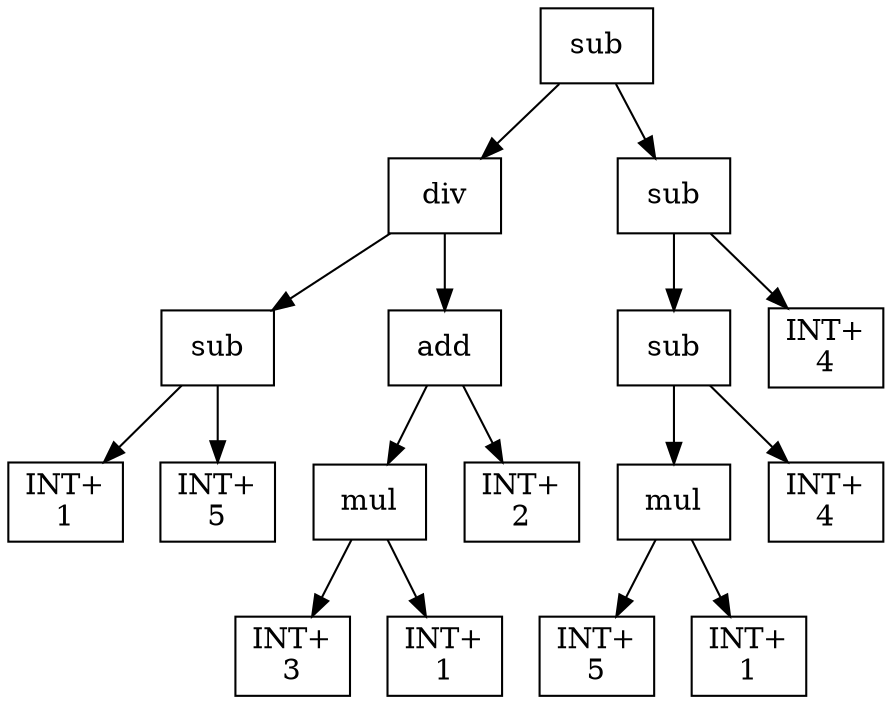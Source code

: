 digraph expr {
  node [shape=box];
  n1 [label="sub"];
  n2 [label="div"];
  n3 [label="sub"];
  n4 [label="INT+\n1"];
  n5 [label="INT+\n5"];
  n3 -> n4;
  n3 -> n5;
  n6 [label="add"];
  n7 [label="mul"];
  n8 [label="INT+\n3"];
  n9 [label="INT+\n1"];
  n7 -> n8;
  n7 -> n9;
  n10 [label="INT+\n2"];
  n6 -> n7;
  n6 -> n10;
  n2 -> n3;
  n2 -> n6;
  n11 [label="sub"];
  n12 [label="sub"];
  n13 [label="mul"];
  n14 [label="INT+\n5"];
  n15 [label="INT+\n1"];
  n13 -> n14;
  n13 -> n15;
  n16 [label="INT+\n4"];
  n12 -> n13;
  n12 -> n16;
  n17 [label="INT+\n4"];
  n11 -> n12;
  n11 -> n17;
  n1 -> n2;
  n1 -> n11;
}